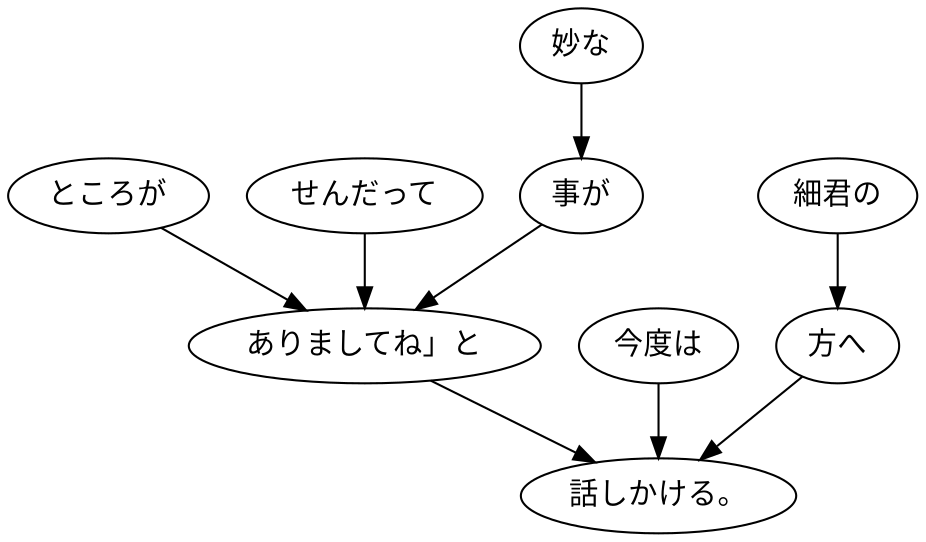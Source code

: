 digraph graph1752 {
	node0 [label="ところが"];
	node1 [label="せんだって"];
	node2 [label="妙な"];
	node3 [label="事が"];
	node4 [label="ありましてね」と"];
	node5 [label="今度は"];
	node6 [label="細君の"];
	node7 [label="方へ"];
	node8 [label="話しかける。"];
	node0 -> node4;
	node1 -> node4;
	node2 -> node3;
	node3 -> node4;
	node4 -> node8;
	node5 -> node8;
	node6 -> node7;
	node7 -> node8;
}
